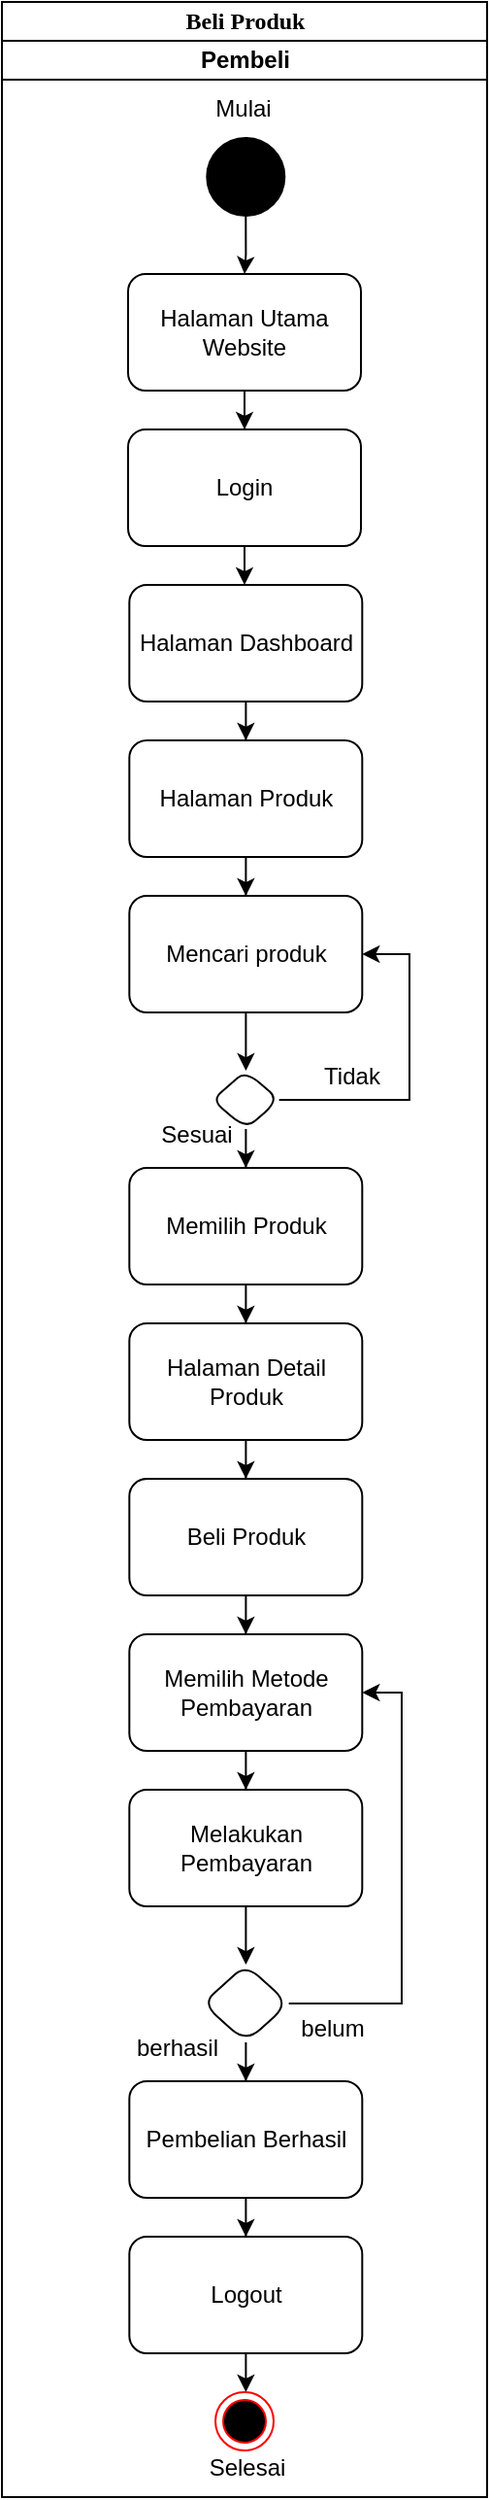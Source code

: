 <mxfile version="26.2.14">
  <diagram name="Page-1" id="0783ab3e-0a74-02c8-0abd-f7b4e66b4bec">
    <mxGraphModel dx="1025" dy="497" grid="1" gridSize="10" guides="1" tooltips="1" connect="1" arrows="1" fold="1" page="1" pageScale="1" pageWidth="850" pageHeight="1100" background="none" math="0" shadow="0">
      <root>
        <mxCell id="0" />
        <mxCell id="1" parent="0" />
        <mxCell id="1c1d494c118603dd-1" value="Beli Produk" style="swimlane;html=1;childLayout=stackLayout;startSize=20;rounded=0;shadow=0;comic=0;labelBackgroundColor=none;strokeWidth=1;fontFamily=Verdana;fontSize=12;align=center;" parent="1" vertex="1">
          <mxGeometry x="40" y="10" width="250" height="1284" as="geometry" />
        </mxCell>
        <mxCell id="-TbSnAbcL_m0biIYStXS-1" value="Pembeli" style="swimlane;html=1;startSize=20;" parent="1c1d494c118603dd-1" vertex="1">
          <mxGeometry y="20" width="250" height="1264" as="geometry" />
        </mxCell>
        <mxCell id="-v48rWGPmlBl2sod3bh7-7" style="edgeStyle=orthogonalEdgeStyle;rounded=0;orthogonalLoop=1;jettySize=auto;html=1;entryX=0.5;entryY=0;entryDx=0;entryDy=0;" parent="-TbSnAbcL_m0biIYStXS-1" source="j9S7m9VbnJjn6Bd4xAih-31" target="-v48rWGPmlBl2sod3bh7-6" edge="1">
          <mxGeometry relative="1" as="geometry" />
        </mxCell>
        <mxCell id="j9S7m9VbnJjn6Bd4xAih-31" value="" style="ellipse;whiteSpace=wrap;html=1;rounded=0;shadow=0;comic=0;labelBackgroundColor=none;strokeWidth=1;fillColor=#000000;fontFamily=Verdana;fontSize=12;align=center;" parent="-TbSnAbcL_m0biIYStXS-1" vertex="1">
          <mxGeometry x="105.65" y="50" width="40" height="40" as="geometry" />
        </mxCell>
        <mxCell id="mfFhk0oxcUFFaqHnb9B--7" value="" style="edgeStyle=orthogonalEdgeStyle;rounded=0;orthogonalLoop=1;jettySize=auto;html=1;entryX=0;entryY=0.5;entryDx=0;entryDy=0;exitX=0.055;exitY=0.5;exitDx=0;exitDy=0;exitPerimeter=0;" parent="-TbSnAbcL_m0biIYStXS-1" edge="1">
          <mxGeometry relative="1" as="geometry">
            <mxPoint x="77.5" y="170.0" as="targetPoint" />
            <Array as="points">
              <mxPoint x="40" y="225" />
              <mxPoint x="40" y="170" />
            </Array>
          </mxGeometry>
        </mxCell>
        <mxCell id="-v48rWGPmlBl2sod3bh7-5" value="" style="edgeStyle=orthogonalEdgeStyle;rounded=0;orthogonalLoop=1;jettySize=auto;html=1;" parent="-TbSnAbcL_m0biIYStXS-1" source="-v48rWGPmlBl2sod3bh7-2" target="-v48rWGPmlBl2sod3bh7-4" edge="1">
          <mxGeometry relative="1" as="geometry" />
        </mxCell>
        <mxCell id="-v48rWGPmlBl2sod3bh7-2" value="Login" style="whiteSpace=wrap;html=1;rounded=1;" parent="-TbSnAbcL_m0biIYStXS-1" vertex="1">
          <mxGeometry x="65.005" y="200" width="120" height="60" as="geometry" />
        </mxCell>
        <mxCell id="-v48rWGPmlBl2sod3bh7-11" value="" style="edgeStyle=orthogonalEdgeStyle;rounded=0;orthogonalLoop=1;jettySize=auto;html=1;" parent="-TbSnAbcL_m0biIYStXS-1" source="-v48rWGPmlBl2sod3bh7-4" target="-v48rWGPmlBl2sod3bh7-10" edge="1">
          <mxGeometry relative="1" as="geometry" />
        </mxCell>
        <mxCell id="-v48rWGPmlBl2sod3bh7-4" value="Halaman Dashboard" style="whiteSpace=wrap;html=1;rounded=1;" parent="-TbSnAbcL_m0biIYStXS-1" vertex="1">
          <mxGeometry x="65.655" y="280" width="120" height="60" as="geometry" />
        </mxCell>
        <mxCell id="-v48rWGPmlBl2sod3bh7-9" value="" style="edgeStyle=orthogonalEdgeStyle;rounded=0;orthogonalLoop=1;jettySize=auto;html=1;" parent="-TbSnAbcL_m0biIYStXS-1" source="-v48rWGPmlBl2sod3bh7-6" target="-v48rWGPmlBl2sod3bh7-2" edge="1">
          <mxGeometry relative="1" as="geometry" />
        </mxCell>
        <mxCell id="-v48rWGPmlBl2sod3bh7-6" value="Halaman Utama Website" style="rounded=1;whiteSpace=wrap;html=1;" parent="-TbSnAbcL_m0biIYStXS-1" vertex="1">
          <mxGeometry x="65" y="120" width="120" height="60" as="geometry" />
        </mxCell>
        <mxCell id="-v48rWGPmlBl2sod3bh7-8" value="Mulai" style="text;html=1;align=center;verticalAlign=middle;resizable=0;points=[];autosize=1;strokeColor=none;fillColor=none;" parent="-TbSnAbcL_m0biIYStXS-1" vertex="1">
          <mxGeometry x="99.44" y="20" width="50" height="30" as="geometry" />
        </mxCell>
        <mxCell id="-v48rWGPmlBl2sod3bh7-13" value="" style="edgeStyle=orthogonalEdgeStyle;rounded=0;orthogonalLoop=1;jettySize=auto;html=1;" parent="-TbSnAbcL_m0biIYStXS-1" source="-v48rWGPmlBl2sod3bh7-10" target="-v48rWGPmlBl2sod3bh7-12" edge="1">
          <mxGeometry relative="1" as="geometry" />
        </mxCell>
        <mxCell id="-v48rWGPmlBl2sod3bh7-10" value="Halaman Produk" style="whiteSpace=wrap;html=1;rounded=1;" parent="-TbSnAbcL_m0biIYStXS-1" vertex="1">
          <mxGeometry x="65.655" y="360" width="120" height="60" as="geometry" />
        </mxCell>
        <mxCell id="-v48rWGPmlBl2sod3bh7-15" value="" style="edgeStyle=orthogonalEdgeStyle;rounded=0;orthogonalLoop=1;jettySize=auto;html=1;" parent="-TbSnAbcL_m0biIYStXS-1" source="-v48rWGPmlBl2sod3bh7-12" target="-v48rWGPmlBl2sod3bh7-14" edge="1">
          <mxGeometry relative="1" as="geometry" />
        </mxCell>
        <mxCell id="-v48rWGPmlBl2sod3bh7-12" value="Mencari produk" style="whiteSpace=wrap;html=1;rounded=1;" parent="-TbSnAbcL_m0biIYStXS-1" vertex="1">
          <mxGeometry x="65.655" y="440" width="120" height="60" as="geometry" />
        </mxCell>
        <mxCell id="-v48rWGPmlBl2sod3bh7-17" value="" style="edgeStyle=orthogonalEdgeStyle;rounded=0;orthogonalLoop=1;jettySize=auto;html=1;" parent="-TbSnAbcL_m0biIYStXS-1" source="-v48rWGPmlBl2sod3bh7-14" target="-v48rWGPmlBl2sod3bh7-16" edge="1">
          <mxGeometry relative="1" as="geometry" />
        </mxCell>
        <mxCell id="-v48rWGPmlBl2sod3bh7-18" style="edgeStyle=orthogonalEdgeStyle;rounded=0;orthogonalLoop=1;jettySize=auto;html=1;exitX=1;exitY=0.5;exitDx=0;exitDy=0;entryX=1;entryY=0.5;entryDx=0;entryDy=0;" parent="-TbSnAbcL_m0biIYStXS-1" source="-v48rWGPmlBl2sod3bh7-14" target="-v48rWGPmlBl2sod3bh7-12" edge="1">
          <mxGeometry relative="1" as="geometry">
            <Array as="points">
              <mxPoint x="210" y="545" />
              <mxPoint x="210" y="470" />
            </Array>
          </mxGeometry>
        </mxCell>
        <mxCell id="-v48rWGPmlBl2sod3bh7-14" value="" style="rhombus;whiteSpace=wrap;html=1;rounded=1;" parent="-TbSnAbcL_m0biIYStXS-1" vertex="1">
          <mxGeometry x="108.48" y="530" width="34.35" height="30" as="geometry" />
        </mxCell>
        <mxCell id="-v48rWGPmlBl2sod3bh7-20" value="" style="edgeStyle=orthogonalEdgeStyle;rounded=0;orthogonalLoop=1;jettySize=auto;html=1;" parent="-TbSnAbcL_m0biIYStXS-1" source="-v48rWGPmlBl2sod3bh7-16" target="-v48rWGPmlBl2sod3bh7-19" edge="1">
          <mxGeometry relative="1" as="geometry" />
        </mxCell>
        <mxCell id="-v48rWGPmlBl2sod3bh7-16" value="Memilih Produk" style="whiteSpace=wrap;html=1;rounded=1;" parent="-TbSnAbcL_m0biIYStXS-1" vertex="1">
          <mxGeometry x="65.655" y="580" width="120" height="60" as="geometry" />
        </mxCell>
        <mxCell id="-v48rWGPmlBl2sod3bh7-22" value="" style="edgeStyle=orthogonalEdgeStyle;rounded=0;orthogonalLoop=1;jettySize=auto;html=1;" parent="-TbSnAbcL_m0biIYStXS-1" source="-v48rWGPmlBl2sod3bh7-19" target="-v48rWGPmlBl2sod3bh7-21" edge="1">
          <mxGeometry relative="1" as="geometry" />
        </mxCell>
        <mxCell id="-v48rWGPmlBl2sod3bh7-19" value="Halaman Detail Produk" style="whiteSpace=wrap;html=1;rounded=1;" parent="-TbSnAbcL_m0biIYStXS-1" vertex="1">
          <mxGeometry x="65.655" y="660" width="120" height="60" as="geometry" />
        </mxCell>
        <mxCell id="-v48rWGPmlBl2sod3bh7-24" value="" style="edgeStyle=orthogonalEdgeStyle;rounded=0;orthogonalLoop=1;jettySize=auto;html=1;" parent="-TbSnAbcL_m0biIYStXS-1" source="-v48rWGPmlBl2sod3bh7-21" target="-v48rWGPmlBl2sod3bh7-23" edge="1">
          <mxGeometry relative="1" as="geometry" />
        </mxCell>
        <mxCell id="-v48rWGPmlBl2sod3bh7-21" value="Beli Produk" style="whiteSpace=wrap;html=1;rounded=1;" parent="-TbSnAbcL_m0biIYStXS-1" vertex="1">
          <mxGeometry x="65.655" y="740" width="120" height="60" as="geometry" />
        </mxCell>
        <mxCell id="-v48rWGPmlBl2sod3bh7-27" value="" style="edgeStyle=orthogonalEdgeStyle;rounded=0;orthogonalLoop=1;jettySize=auto;html=1;" parent="-TbSnAbcL_m0biIYStXS-1" source="-v48rWGPmlBl2sod3bh7-23" target="-v48rWGPmlBl2sod3bh7-26" edge="1">
          <mxGeometry relative="1" as="geometry" />
        </mxCell>
        <mxCell id="-v48rWGPmlBl2sod3bh7-23" value="Memilih Metode Pembayaran" style="whiteSpace=wrap;html=1;rounded=1;" parent="-TbSnAbcL_m0biIYStXS-1" vertex="1">
          <mxGeometry x="65.655" y="820" width="120" height="60" as="geometry" />
        </mxCell>
        <mxCell id="-v48rWGPmlBl2sod3bh7-32" value="" style="edgeStyle=orthogonalEdgeStyle;rounded=0;orthogonalLoop=1;jettySize=auto;html=1;" parent="-TbSnAbcL_m0biIYStXS-1" source="-v48rWGPmlBl2sod3bh7-26" target="-v48rWGPmlBl2sod3bh7-31" edge="1">
          <mxGeometry relative="1" as="geometry" />
        </mxCell>
        <mxCell id="-v48rWGPmlBl2sod3bh7-26" value="Melakukan Pembayaran" style="whiteSpace=wrap;html=1;rounded=1;" parent="-TbSnAbcL_m0biIYStXS-1" vertex="1">
          <mxGeometry x="65.655" y="900" width="120" height="60" as="geometry" />
        </mxCell>
        <mxCell id="-v48rWGPmlBl2sod3bh7-34" style="edgeStyle=orthogonalEdgeStyle;rounded=0;orthogonalLoop=1;jettySize=auto;html=1;entryX=1;entryY=0.5;entryDx=0;entryDy=0;" parent="-TbSnAbcL_m0biIYStXS-1" source="-v48rWGPmlBl2sod3bh7-31" target="-v48rWGPmlBl2sod3bh7-23" edge="1">
          <mxGeometry relative="1" as="geometry">
            <Array as="points">
              <mxPoint x="206" y="1010" />
              <mxPoint x="206" y="850" />
            </Array>
          </mxGeometry>
        </mxCell>
        <mxCell id="-v48rWGPmlBl2sod3bh7-38" value="" style="edgeStyle=orthogonalEdgeStyle;rounded=0;orthogonalLoop=1;jettySize=auto;html=1;" parent="-TbSnAbcL_m0biIYStXS-1" source="-v48rWGPmlBl2sod3bh7-31" target="-v48rWGPmlBl2sod3bh7-37" edge="1">
          <mxGeometry relative="1" as="geometry" />
        </mxCell>
        <mxCell id="-v48rWGPmlBl2sod3bh7-31" value="" style="rhombus;whiteSpace=wrap;html=1;rounded=1;" parent="-TbSnAbcL_m0biIYStXS-1" vertex="1">
          <mxGeometry x="103.48" y="990" width="44.35" height="40" as="geometry" />
        </mxCell>
        <mxCell id="-v48rWGPmlBl2sod3bh7-40" value="" style="edgeStyle=orthogonalEdgeStyle;rounded=0;orthogonalLoop=1;jettySize=auto;html=1;" parent="-TbSnAbcL_m0biIYStXS-1" source="-v48rWGPmlBl2sod3bh7-37" target="-v48rWGPmlBl2sod3bh7-39" edge="1">
          <mxGeometry relative="1" as="geometry" />
        </mxCell>
        <mxCell id="-v48rWGPmlBl2sod3bh7-37" value="Pembelian Berhasil" style="whiteSpace=wrap;html=1;rounded=1;" parent="-TbSnAbcL_m0biIYStXS-1" vertex="1">
          <mxGeometry x="65.655" y="1050" width="120" height="60" as="geometry" />
        </mxCell>
        <mxCell id="-v48rWGPmlBl2sod3bh7-41" value="" style="edgeStyle=orthogonalEdgeStyle;rounded=0;orthogonalLoop=1;jettySize=auto;html=1;entryX=0.5;entryY=0;entryDx=0;entryDy=0;" parent="-TbSnAbcL_m0biIYStXS-1" source="-v48rWGPmlBl2sod3bh7-39" target="j9S7m9VbnJjn6Bd4xAih-89" edge="1">
          <mxGeometry relative="1" as="geometry" />
        </mxCell>
        <mxCell id="-v48rWGPmlBl2sod3bh7-39" value="Logout" style="whiteSpace=wrap;html=1;rounded=1;" parent="-TbSnAbcL_m0biIYStXS-1" vertex="1">
          <mxGeometry x="65.655" y="1130" width="120" height="60" as="geometry" />
        </mxCell>
        <mxCell id="j9S7m9VbnJjn6Bd4xAih-89" value="" style="ellipse;html=1;shape=endState;fillColor=#000000;strokeColor=#ff0000;" parent="-TbSnAbcL_m0biIYStXS-1" vertex="1">
          <mxGeometry x="110.01" y="1210" width="30" height="30" as="geometry" />
        </mxCell>
        <mxCell id="-v48rWGPmlBl2sod3bh7-1" value="Selesai" style="text;html=1;align=center;verticalAlign=middle;resizable=0;points=[];autosize=1;strokeColor=none;fillColor=none;" parent="-TbSnAbcL_m0biIYStXS-1" vertex="1">
          <mxGeometry x="95.66" y="1234" width="60" height="30" as="geometry" />
        </mxCell>
        <mxCell id="-v48rWGPmlBl2sod3bh7-35" value="belum" style="text;html=1;align=center;verticalAlign=middle;resizable=0;points=[];autosize=1;strokeColor=none;fillColor=none;" parent="1" vertex="1">
          <mxGeometry x="180" y="1038" width="60" height="30" as="geometry" />
        </mxCell>
        <mxCell id="-v48rWGPmlBl2sod3bh7-42" value="berhasil" style="text;html=1;align=center;verticalAlign=middle;resizable=0;points=[];autosize=1;strokeColor=none;fillColor=none;" parent="1" vertex="1">
          <mxGeometry x="95" y="1048" width="70" height="30" as="geometry" />
        </mxCell>
        <mxCell id="-v48rWGPmlBl2sod3bh7-43" value="Sesuai" style="text;html=1;align=center;verticalAlign=middle;resizable=0;points=[];autosize=1;strokeColor=none;fillColor=none;" parent="1" vertex="1">
          <mxGeometry x="110" y="578" width="60" height="30" as="geometry" />
        </mxCell>
        <mxCell id="-v48rWGPmlBl2sod3bh7-44" value="Tidak" style="text;html=1;align=center;verticalAlign=middle;resizable=0;points=[];autosize=1;strokeColor=none;fillColor=none;" parent="1" vertex="1">
          <mxGeometry x="195" y="548" width="50" height="30" as="geometry" />
        </mxCell>
      </root>
    </mxGraphModel>
  </diagram>
</mxfile>
